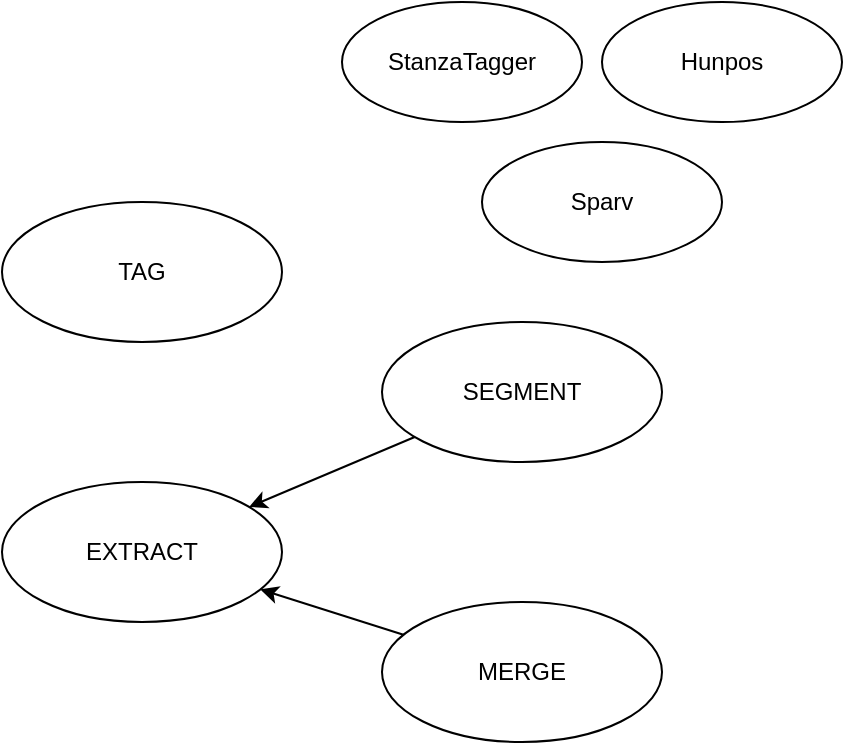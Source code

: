 <mxfile>
    <diagram id="5AXZ9LgI25YOor3XNkfN" name="Page-1">
        <mxGraphModel dx="594" dy="391" grid="1" gridSize="10" guides="1" tooltips="1" connect="1" arrows="1" fold="1" page="1" pageScale="1" pageWidth="850" pageHeight="1100" background="#FFFFFF" math="0" shadow="0">
            <root>
                <mxCell id="0"/>
                <mxCell id="1" parent="0"/>
                <mxCell id="6" value="EXTRACT" style="ellipse;whiteSpace=wrap;html=1;fontFamily=Helvetica;" vertex="1" parent="1">
                    <mxGeometry x="140" y="250" width="140" height="70" as="geometry"/>
                </mxCell>
                <mxCell id="7" value="TAG" style="ellipse;whiteSpace=wrap;html=1;fontFamily=Helvetica;" vertex="1" parent="1">
                    <mxGeometry x="140" y="110" width="140" height="70" as="geometry"/>
                </mxCell>
                <mxCell id="13" style="edgeStyle=none;html=1;labelBackgroundColor=#FFFFFF;fontFamily=Helvetica;fontColor=#000000;strokeColor=#000000;" edge="1" parent="1" source="8" target="6">
                    <mxGeometry relative="1" as="geometry"/>
                </mxCell>
                <mxCell id="8" value="SEGMENT" style="ellipse;whiteSpace=wrap;html=1;fontFamily=Helvetica;" vertex="1" parent="1">
                    <mxGeometry x="330" y="170" width="140" height="70" as="geometry"/>
                </mxCell>
                <mxCell id="14" style="edgeStyle=none;html=1;labelBackgroundColor=#FFFFFF;fontFamily=Helvetica;fontColor=#000000;strokeColor=#000000;" edge="1" parent="1" source="9" target="6">
                    <mxGeometry relative="1" as="geometry"/>
                </mxCell>
                <mxCell id="9" value="MERGE" style="ellipse;whiteSpace=wrap;html=1;fontFamily=Helvetica;" vertex="1" parent="1">
                    <mxGeometry x="330" y="310" width="140" height="70" as="geometry"/>
                </mxCell>
                <mxCell id="15" value="StanzaTagger" style="ellipse;whiteSpace=wrap;html=1;fontFamily=Helvetica;" vertex="1" parent="1">
                    <mxGeometry x="310" y="10" width="120" height="60" as="geometry"/>
                </mxCell>
                <mxCell id="16" value="Hunpos" style="ellipse;whiteSpace=wrap;html=1;fontFamily=Helvetica;" vertex="1" parent="1">
                    <mxGeometry x="440" y="10" width="120" height="60" as="geometry"/>
                </mxCell>
                <mxCell id="17" value="Sparv" style="ellipse;whiteSpace=wrap;html=1;fontFamily=Helvetica;" vertex="1" parent="1">
                    <mxGeometry x="380" y="80" width="120" height="60" as="geometry"/>
                </mxCell>
            </root>
        </mxGraphModel>
    </diagram>
</mxfile>